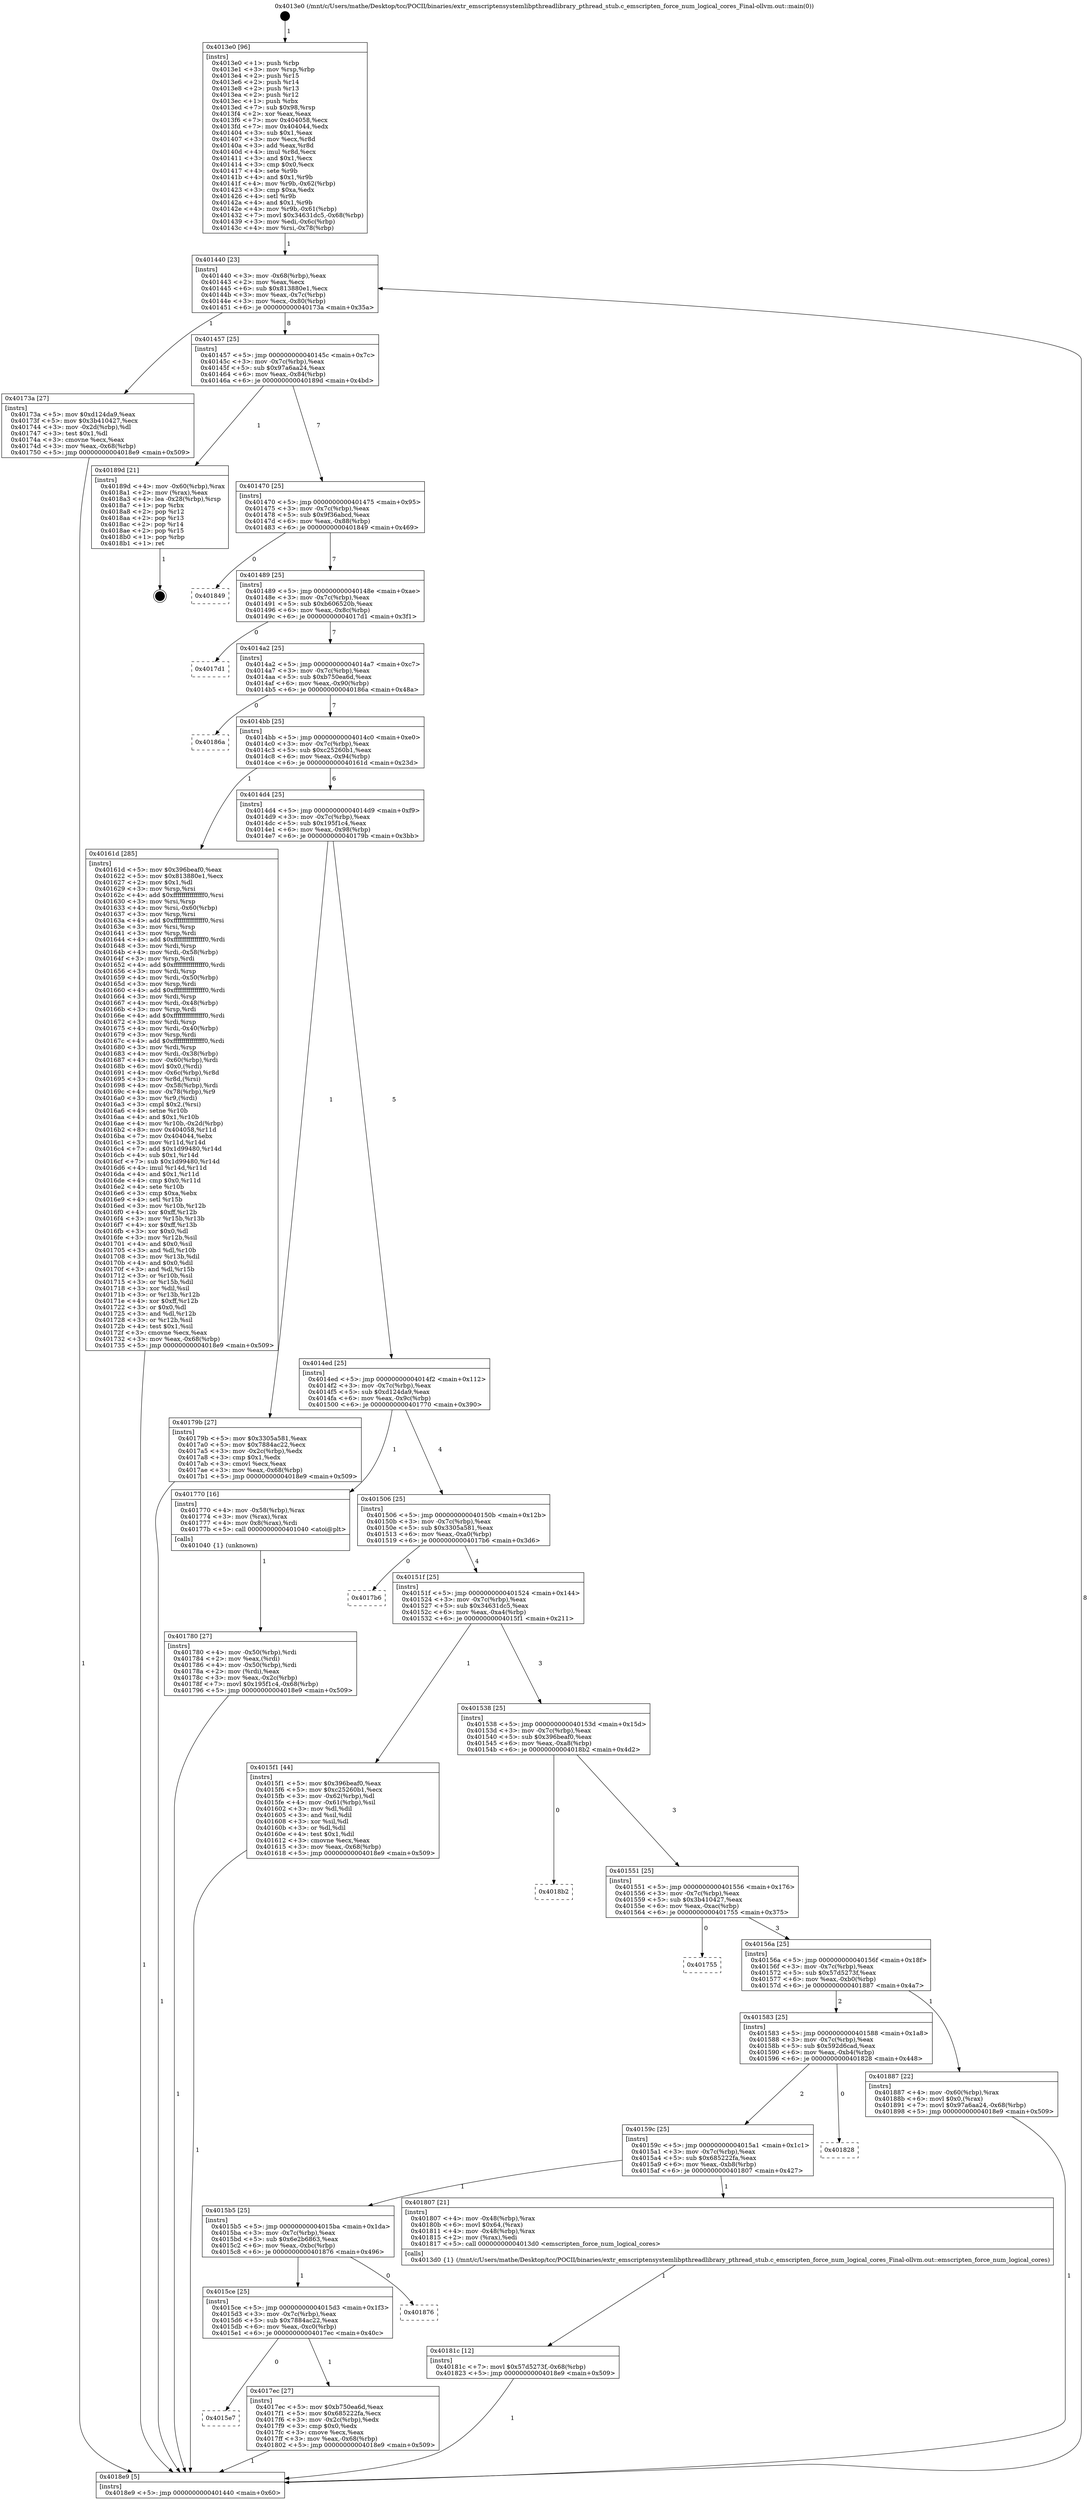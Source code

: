 digraph "0x4013e0" {
  label = "0x4013e0 (/mnt/c/Users/mathe/Desktop/tcc/POCII/binaries/extr_emscriptensystemlibpthreadlibrary_pthread_stub.c_emscripten_force_num_logical_cores_Final-ollvm.out::main(0))"
  labelloc = "t"
  node[shape=record]

  Entry [label="",width=0.3,height=0.3,shape=circle,fillcolor=black,style=filled]
  "0x401440" [label="{
     0x401440 [23]\l
     | [instrs]\l
     &nbsp;&nbsp;0x401440 \<+3\>: mov -0x68(%rbp),%eax\l
     &nbsp;&nbsp;0x401443 \<+2\>: mov %eax,%ecx\l
     &nbsp;&nbsp;0x401445 \<+6\>: sub $0x813880e1,%ecx\l
     &nbsp;&nbsp;0x40144b \<+3\>: mov %eax,-0x7c(%rbp)\l
     &nbsp;&nbsp;0x40144e \<+3\>: mov %ecx,-0x80(%rbp)\l
     &nbsp;&nbsp;0x401451 \<+6\>: je 000000000040173a \<main+0x35a\>\l
  }"]
  "0x40173a" [label="{
     0x40173a [27]\l
     | [instrs]\l
     &nbsp;&nbsp;0x40173a \<+5\>: mov $0xd124da9,%eax\l
     &nbsp;&nbsp;0x40173f \<+5\>: mov $0x3b410427,%ecx\l
     &nbsp;&nbsp;0x401744 \<+3\>: mov -0x2d(%rbp),%dl\l
     &nbsp;&nbsp;0x401747 \<+3\>: test $0x1,%dl\l
     &nbsp;&nbsp;0x40174a \<+3\>: cmovne %ecx,%eax\l
     &nbsp;&nbsp;0x40174d \<+3\>: mov %eax,-0x68(%rbp)\l
     &nbsp;&nbsp;0x401750 \<+5\>: jmp 00000000004018e9 \<main+0x509\>\l
  }"]
  "0x401457" [label="{
     0x401457 [25]\l
     | [instrs]\l
     &nbsp;&nbsp;0x401457 \<+5\>: jmp 000000000040145c \<main+0x7c\>\l
     &nbsp;&nbsp;0x40145c \<+3\>: mov -0x7c(%rbp),%eax\l
     &nbsp;&nbsp;0x40145f \<+5\>: sub $0x97a6aa24,%eax\l
     &nbsp;&nbsp;0x401464 \<+6\>: mov %eax,-0x84(%rbp)\l
     &nbsp;&nbsp;0x40146a \<+6\>: je 000000000040189d \<main+0x4bd\>\l
  }"]
  Exit [label="",width=0.3,height=0.3,shape=circle,fillcolor=black,style=filled,peripheries=2]
  "0x40189d" [label="{
     0x40189d [21]\l
     | [instrs]\l
     &nbsp;&nbsp;0x40189d \<+4\>: mov -0x60(%rbp),%rax\l
     &nbsp;&nbsp;0x4018a1 \<+2\>: mov (%rax),%eax\l
     &nbsp;&nbsp;0x4018a3 \<+4\>: lea -0x28(%rbp),%rsp\l
     &nbsp;&nbsp;0x4018a7 \<+1\>: pop %rbx\l
     &nbsp;&nbsp;0x4018a8 \<+2\>: pop %r12\l
     &nbsp;&nbsp;0x4018aa \<+2\>: pop %r13\l
     &nbsp;&nbsp;0x4018ac \<+2\>: pop %r14\l
     &nbsp;&nbsp;0x4018ae \<+2\>: pop %r15\l
     &nbsp;&nbsp;0x4018b0 \<+1\>: pop %rbp\l
     &nbsp;&nbsp;0x4018b1 \<+1\>: ret\l
  }"]
  "0x401470" [label="{
     0x401470 [25]\l
     | [instrs]\l
     &nbsp;&nbsp;0x401470 \<+5\>: jmp 0000000000401475 \<main+0x95\>\l
     &nbsp;&nbsp;0x401475 \<+3\>: mov -0x7c(%rbp),%eax\l
     &nbsp;&nbsp;0x401478 \<+5\>: sub $0x9f36abcd,%eax\l
     &nbsp;&nbsp;0x40147d \<+6\>: mov %eax,-0x88(%rbp)\l
     &nbsp;&nbsp;0x401483 \<+6\>: je 0000000000401849 \<main+0x469\>\l
  }"]
  "0x40181c" [label="{
     0x40181c [12]\l
     | [instrs]\l
     &nbsp;&nbsp;0x40181c \<+7\>: movl $0x57d5273f,-0x68(%rbp)\l
     &nbsp;&nbsp;0x401823 \<+5\>: jmp 00000000004018e9 \<main+0x509\>\l
  }"]
  "0x401849" [label="{
     0x401849\l
  }", style=dashed]
  "0x401489" [label="{
     0x401489 [25]\l
     | [instrs]\l
     &nbsp;&nbsp;0x401489 \<+5\>: jmp 000000000040148e \<main+0xae\>\l
     &nbsp;&nbsp;0x40148e \<+3\>: mov -0x7c(%rbp),%eax\l
     &nbsp;&nbsp;0x401491 \<+5\>: sub $0xb606520b,%eax\l
     &nbsp;&nbsp;0x401496 \<+6\>: mov %eax,-0x8c(%rbp)\l
     &nbsp;&nbsp;0x40149c \<+6\>: je 00000000004017d1 \<main+0x3f1\>\l
  }"]
  "0x4015e7" [label="{
     0x4015e7\l
  }", style=dashed]
  "0x4017d1" [label="{
     0x4017d1\l
  }", style=dashed]
  "0x4014a2" [label="{
     0x4014a2 [25]\l
     | [instrs]\l
     &nbsp;&nbsp;0x4014a2 \<+5\>: jmp 00000000004014a7 \<main+0xc7\>\l
     &nbsp;&nbsp;0x4014a7 \<+3\>: mov -0x7c(%rbp),%eax\l
     &nbsp;&nbsp;0x4014aa \<+5\>: sub $0xb750ea6d,%eax\l
     &nbsp;&nbsp;0x4014af \<+6\>: mov %eax,-0x90(%rbp)\l
     &nbsp;&nbsp;0x4014b5 \<+6\>: je 000000000040186a \<main+0x48a\>\l
  }"]
  "0x4017ec" [label="{
     0x4017ec [27]\l
     | [instrs]\l
     &nbsp;&nbsp;0x4017ec \<+5\>: mov $0xb750ea6d,%eax\l
     &nbsp;&nbsp;0x4017f1 \<+5\>: mov $0x685222fa,%ecx\l
     &nbsp;&nbsp;0x4017f6 \<+3\>: mov -0x2c(%rbp),%edx\l
     &nbsp;&nbsp;0x4017f9 \<+3\>: cmp $0x0,%edx\l
     &nbsp;&nbsp;0x4017fc \<+3\>: cmove %ecx,%eax\l
     &nbsp;&nbsp;0x4017ff \<+3\>: mov %eax,-0x68(%rbp)\l
     &nbsp;&nbsp;0x401802 \<+5\>: jmp 00000000004018e9 \<main+0x509\>\l
  }"]
  "0x40186a" [label="{
     0x40186a\l
  }", style=dashed]
  "0x4014bb" [label="{
     0x4014bb [25]\l
     | [instrs]\l
     &nbsp;&nbsp;0x4014bb \<+5\>: jmp 00000000004014c0 \<main+0xe0\>\l
     &nbsp;&nbsp;0x4014c0 \<+3\>: mov -0x7c(%rbp),%eax\l
     &nbsp;&nbsp;0x4014c3 \<+5\>: sub $0xc25260b1,%eax\l
     &nbsp;&nbsp;0x4014c8 \<+6\>: mov %eax,-0x94(%rbp)\l
     &nbsp;&nbsp;0x4014ce \<+6\>: je 000000000040161d \<main+0x23d\>\l
  }"]
  "0x4015ce" [label="{
     0x4015ce [25]\l
     | [instrs]\l
     &nbsp;&nbsp;0x4015ce \<+5\>: jmp 00000000004015d3 \<main+0x1f3\>\l
     &nbsp;&nbsp;0x4015d3 \<+3\>: mov -0x7c(%rbp),%eax\l
     &nbsp;&nbsp;0x4015d6 \<+5\>: sub $0x7884ac22,%eax\l
     &nbsp;&nbsp;0x4015db \<+6\>: mov %eax,-0xc0(%rbp)\l
     &nbsp;&nbsp;0x4015e1 \<+6\>: je 00000000004017ec \<main+0x40c\>\l
  }"]
  "0x40161d" [label="{
     0x40161d [285]\l
     | [instrs]\l
     &nbsp;&nbsp;0x40161d \<+5\>: mov $0x396beaf0,%eax\l
     &nbsp;&nbsp;0x401622 \<+5\>: mov $0x813880e1,%ecx\l
     &nbsp;&nbsp;0x401627 \<+2\>: mov $0x1,%dl\l
     &nbsp;&nbsp;0x401629 \<+3\>: mov %rsp,%rsi\l
     &nbsp;&nbsp;0x40162c \<+4\>: add $0xfffffffffffffff0,%rsi\l
     &nbsp;&nbsp;0x401630 \<+3\>: mov %rsi,%rsp\l
     &nbsp;&nbsp;0x401633 \<+4\>: mov %rsi,-0x60(%rbp)\l
     &nbsp;&nbsp;0x401637 \<+3\>: mov %rsp,%rsi\l
     &nbsp;&nbsp;0x40163a \<+4\>: add $0xfffffffffffffff0,%rsi\l
     &nbsp;&nbsp;0x40163e \<+3\>: mov %rsi,%rsp\l
     &nbsp;&nbsp;0x401641 \<+3\>: mov %rsp,%rdi\l
     &nbsp;&nbsp;0x401644 \<+4\>: add $0xfffffffffffffff0,%rdi\l
     &nbsp;&nbsp;0x401648 \<+3\>: mov %rdi,%rsp\l
     &nbsp;&nbsp;0x40164b \<+4\>: mov %rdi,-0x58(%rbp)\l
     &nbsp;&nbsp;0x40164f \<+3\>: mov %rsp,%rdi\l
     &nbsp;&nbsp;0x401652 \<+4\>: add $0xfffffffffffffff0,%rdi\l
     &nbsp;&nbsp;0x401656 \<+3\>: mov %rdi,%rsp\l
     &nbsp;&nbsp;0x401659 \<+4\>: mov %rdi,-0x50(%rbp)\l
     &nbsp;&nbsp;0x40165d \<+3\>: mov %rsp,%rdi\l
     &nbsp;&nbsp;0x401660 \<+4\>: add $0xfffffffffffffff0,%rdi\l
     &nbsp;&nbsp;0x401664 \<+3\>: mov %rdi,%rsp\l
     &nbsp;&nbsp;0x401667 \<+4\>: mov %rdi,-0x48(%rbp)\l
     &nbsp;&nbsp;0x40166b \<+3\>: mov %rsp,%rdi\l
     &nbsp;&nbsp;0x40166e \<+4\>: add $0xfffffffffffffff0,%rdi\l
     &nbsp;&nbsp;0x401672 \<+3\>: mov %rdi,%rsp\l
     &nbsp;&nbsp;0x401675 \<+4\>: mov %rdi,-0x40(%rbp)\l
     &nbsp;&nbsp;0x401679 \<+3\>: mov %rsp,%rdi\l
     &nbsp;&nbsp;0x40167c \<+4\>: add $0xfffffffffffffff0,%rdi\l
     &nbsp;&nbsp;0x401680 \<+3\>: mov %rdi,%rsp\l
     &nbsp;&nbsp;0x401683 \<+4\>: mov %rdi,-0x38(%rbp)\l
     &nbsp;&nbsp;0x401687 \<+4\>: mov -0x60(%rbp),%rdi\l
     &nbsp;&nbsp;0x40168b \<+6\>: movl $0x0,(%rdi)\l
     &nbsp;&nbsp;0x401691 \<+4\>: mov -0x6c(%rbp),%r8d\l
     &nbsp;&nbsp;0x401695 \<+3\>: mov %r8d,(%rsi)\l
     &nbsp;&nbsp;0x401698 \<+4\>: mov -0x58(%rbp),%rdi\l
     &nbsp;&nbsp;0x40169c \<+4\>: mov -0x78(%rbp),%r9\l
     &nbsp;&nbsp;0x4016a0 \<+3\>: mov %r9,(%rdi)\l
     &nbsp;&nbsp;0x4016a3 \<+3\>: cmpl $0x2,(%rsi)\l
     &nbsp;&nbsp;0x4016a6 \<+4\>: setne %r10b\l
     &nbsp;&nbsp;0x4016aa \<+4\>: and $0x1,%r10b\l
     &nbsp;&nbsp;0x4016ae \<+4\>: mov %r10b,-0x2d(%rbp)\l
     &nbsp;&nbsp;0x4016b2 \<+8\>: mov 0x404058,%r11d\l
     &nbsp;&nbsp;0x4016ba \<+7\>: mov 0x404044,%ebx\l
     &nbsp;&nbsp;0x4016c1 \<+3\>: mov %r11d,%r14d\l
     &nbsp;&nbsp;0x4016c4 \<+7\>: add $0x1d99480,%r14d\l
     &nbsp;&nbsp;0x4016cb \<+4\>: sub $0x1,%r14d\l
     &nbsp;&nbsp;0x4016cf \<+7\>: sub $0x1d99480,%r14d\l
     &nbsp;&nbsp;0x4016d6 \<+4\>: imul %r14d,%r11d\l
     &nbsp;&nbsp;0x4016da \<+4\>: and $0x1,%r11d\l
     &nbsp;&nbsp;0x4016de \<+4\>: cmp $0x0,%r11d\l
     &nbsp;&nbsp;0x4016e2 \<+4\>: sete %r10b\l
     &nbsp;&nbsp;0x4016e6 \<+3\>: cmp $0xa,%ebx\l
     &nbsp;&nbsp;0x4016e9 \<+4\>: setl %r15b\l
     &nbsp;&nbsp;0x4016ed \<+3\>: mov %r10b,%r12b\l
     &nbsp;&nbsp;0x4016f0 \<+4\>: xor $0xff,%r12b\l
     &nbsp;&nbsp;0x4016f4 \<+3\>: mov %r15b,%r13b\l
     &nbsp;&nbsp;0x4016f7 \<+4\>: xor $0xff,%r13b\l
     &nbsp;&nbsp;0x4016fb \<+3\>: xor $0x0,%dl\l
     &nbsp;&nbsp;0x4016fe \<+3\>: mov %r12b,%sil\l
     &nbsp;&nbsp;0x401701 \<+4\>: and $0x0,%sil\l
     &nbsp;&nbsp;0x401705 \<+3\>: and %dl,%r10b\l
     &nbsp;&nbsp;0x401708 \<+3\>: mov %r13b,%dil\l
     &nbsp;&nbsp;0x40170b \<+4\>: and $0x0,%dil\l
     &nbsp;&nbsp;0x40170f \<+3\>: and %dl,%r15b\l
     &nbsp;&nbsp;0x401712 \<+3\>: or %r10b,%sil\l
     &nbsp;&nbsp;0x401715 \<+3\>: or %r15b,%dil\l
     &nbsp;&nbsp;0x401718 \<+3\>: xor %dil,%sil\l
     &nbsp;&nbsp;0x40171b \<+3\>: or %r13b,%r12b\l
     &nbsp;&nbsp;0x40171e \<+4\>: xor $0xff,%r12b\l
     &nbsp;&nbsp;0x401722 \<+3\>: or $0x0,%dl\l
     &nbsp;&nbsp;0x401725 \<+3\>: and %dl,%r12b\l
     &nbsp;&nbsp;0x401728 \<+3\>: or %r12b,%sil\l
     &nbsp;&nbsp;0x40172b \<+4\>: test $0x1,%sil\l
     &nbsp;&nbsp;0x40172f \<+3\>: cmovne %ecx,%eax\l
     &nbsp;&nbsp;0x401732 \<+3\>: mov %eax,-0x68(%rbp)\l
     &nbsp;&nbsp;0x401735 \<+5\>: jmp 00000000004018e9 \<main+0x509\>\l
  }"]
  "0x4014d4" [label="{
     0x4014d4 [25]\l
     | [instrs]\l
     &nbsp;&nbsp;0x4014d4 \<+5\>: jmp 00000000004014d9 \<main+0xf9\>\l
     &nbsp;&nbsp;0x4014d9 \<+3\>: mov -0x7c(%rbp),%eax\l
     &nbsp;&nbsp;0x4014dc \<+5\>: sub $0x195f1c4,%eax\l
     &nbsp;&nbsp;0x4014e1 \<+6\>: mov %eax,-0x98(%rbp)\l
     &nbsp;&nbsp;0x4014e7 \<+6\>: je 000000000040179b \<main+0x3bb\>\l
  }"]
  "0x401876" [label="{
     0x401876\l
  }", style=dashed]
  "0x40179b" [label="{
     0x40179b [27]\l
     | [instrs]\l
     &nbsp;&nbsp;0x40179b \<+5\>: mov $0x3305a581,%eax\l
     &nbsp;&nbsp;0x4017a0 \<+5\>: mov $0x7884ac22,%ecx\l
     &nbsp;&nbsp;0x4017a5 \<+3\>: mov -0x2c(%rbp),%edx\l
     &nbsp;&nbsp;0x4017a8 \<+3\>: cmp $0x1,%edx\l
     &nbsp;&nbsp;0x4017ab \<+3\>: cmovl %ecx,%eax\l
     &nbsp;&nbsp;0x4017ae \<+3\>: mov %eax,-0x68(%rbp)\l
     &nbsp;&nbsp;0x4017b1 \<+5\>: jmp 00000000004018e9 \<main+0x509\>\l
  }"]
  "0x4014ed" [label="{
     0x4014ed [25]\l
     | [instrs]\l
     &nbsp;&nbsp;0x4014ed \<+5\>: jmp 00000000004014f2 \<main+0x112\>\l
     &nbsp;&nbsp;0x4014f2 \<+3\>: mov -0x7c(%rbp),%eax\l
     &nbsp;&nbsp;0x4014f5 \<+5\>: sub $0xd124da9,%eax\l
     &nbsp;&nbsp;0x4014fa \<+6\>: mov %eax,-0x9c(%rbp)\l
     &nbsp;&nbsp;0x401500 \<+6\>: je 0000000000401770 \<main+0x390\>\l
  }"]
  "0x4015b5" [label="{
     0x4015b5 [25]\l
     | [instrs]\l
     &nbsp;&nbsp;0x4015b5 \<+5\>: jmp 00000000004015ba \<main+0x1da\>\l
     &nbsp;&nbsp;0x4015ba \<+3\>: mov -0x7c(%rbp),%eax\l
     &nbsp;&nbsp;0x4015bd \<+5\>: sub $0x6e2b6863,%eax\l
     &nbsp;&nbsp;0x4015c2 \<+6\>: mov %eax,-0xbc(%rbp)\l
     &nbsp;&nbsp;0x4015c8 \<+6\>: je 0000000000401876 \<main+0x496\>\l
  }"]
  "0x401770" [label="{
     0x401770 [16]\l
     | [instrs]\l
     &nbsp;&nbsp;0x401770 \<+4\>: mov -0x58(%rbp),%rax\l
     &nbsp;&nbsp;0x401774 \<+3\>: mov (%rax),%rax\l
     &nbsp;&nbsp;0x401777 \<+4\>: mov 0x8(%rax),%rdi\l
     &nbsp;&nbsp;0x40177b \<+5\>: call 0000000000401040 \<atoi@plt\>\l
     | [calls]\l
     &nbsp;&nbsp;0x401040 \{1\} (unknown)\l
  }"]
  "0x401506" [label="{
     0x401506 [25]\l
     | [instrs]\l
     &nbsp;&nbsp;0x401506 \<+5\>: jmp 000000000040150b \<main+0x12b\>\l
     &nbsp;&nbsp;0x40150b \<+3\>: mov -0x7c(%rbp),%eax\l
     &nbsp;&nbsp;0x40150e \<+5\>: sub $0x3305a581,%eax\l
     &nbsp;&nbsp;0x401513 \<+6\>: mov %eax,-0xa0(%rbp)\l
     &nbsp;&nbsp;0x401519 \<+6\>: je 00000000004017b6 \<main+0x3d6\>\l
  }"]
  "0x401807" [label="{
     0x401807 [21]\l
     | [instrs]\l
     &nbsp;&nbsp;0x401807 \<+4\>: mov -0x48(%rbp),%rax\l
     &nbsp;&nbsp;0x40180b \<+6\>: movl $0x64,(%rax)\l
     &nbsp;&nbsp;0x401811 \<+4\>: mov -0x48(%rbp),%rax\l
     &nbsp;&nbsp;0x401815 \<+2\>: mov (%rax),%edi\l
     &nbsp;&nbsp;0x401817 \<+5\>: call 00000000004013d0 \<emscripten_force_num_logical_cores\>\l
     | [calls]\l
     &nbsp;&nbsp;0x4013d0 \{1\} (/mnt/c/Users/mathe/Desktop/tcc/POCII/binaries/extr_emscriptensystemlibpthreadlibrary_pthread_stub.c_emscripten_force_num_logical_cores_Final-ollvm.out::emscripten_force_num_logical_cores)\l
  }"]
  "0x4017b6" [label="{
     0x4017b6\l
  }", style=dashed]
  "0x40151f" [label="{
     0x40151f [25]\l
     | [instrs]\l
     &nbsp;&nbsp;0x40151f \<+5\>: jmp 0000000000401524 \<main+0x144\>\l
     &nbsp;&nbsp;0x401524 \<+3\>: mov -0x7c(%rbp),%eax\l
     &nbsp;&nbsp;0x401527 \<+5\>: sub $0x34631dc5,%eax\l
     &nbsp;&nbsp;0x40152c \<+6\>: mov %eax,-0xa4(%rbp)\l
     &nbsp;&nbsp;0x401532 \<+6\>: je 00000000004015f1 \<main+0x211\>\l
  }"]
  "0x40159c" [label="{
     0x40159c [25]\l
     | [instrs]\l
     &nbsp;&nbsp;0x40159c \<+5\>: jmp 00000000004015a1 \<main+0x1c1\>\l
     &nbsp;&nbsp;0x4015a1 \<+3\>: mov -0x7c(%rbp),%eax\l
     &nbsp;&nbsp;0x4015a4 \<+5\>: sub $0x685222fa,%eax\l
     &nbsp;&nbsp;0x4015a9 \<+6\>: mov %eax,-0xb8(%rbp)\l
     &nbsp;&nbsp;0x4015af \<+6\>: je 0000000000401807 \<main+0x427\>\l
  }"]
  "0x4015f1" [label="{
     0x4015f1 [44]\l
     | [instrs]\l
     &nbsp;&nbsp;0x4015f1 \<+5\>: mov $0x396beaf0,%eax\l
     &nbsp;&nbsp;0x4015f6 \<+5\>: mov $0xc25260b1,%ecx\l
     &nbsp;&nbsp;0x4015fb \<+3\>: mov -0x62(%rbp),%dl\l
     &nbsp;&nbsp;0x4015fe \<+4\>: mov -0x61(%rbp),%sil\l
     &nbsp;&nbsp;0x401602 \<+3\>: mov %dl,%dil\l
     &nbsp;&nbsp;0x401605 \<+3\>: and %sil,%dil\l
     &nbsp;&nbsp;0x401608 \<+3\>: xor %sil,%dl\l
     &nbsp;&nbsp;0x40160b \<+3\>: or %dl,%dil\l
     &nbsp;&nbsp;0x40160e \<+4\>: test $0x1,%dil\l
     &nbsp;&nbsp;0x401612 \<+3\>: cmovne %ecx,%eax\l
     &nbsp;&nbsp;0x401615 \<+3\>: mov %eax,-0x68(%rbp)\l
     &nbsp;&nbsp;0x401618 \<+5\>: jmp 00000000004018e9 \<main+0x509\>\l
  }"]
  "0x401538" [label="{
     0x401538 [25]\l
     | [instrs]\l
     &nbsp;&nbsp;0x401538 \<+5\>: jmp 000000000040153d \<main+0x15d\>\l
     &nbsp;&nbsp;0x40153d \<+3\>: mov -0x7c(%rbp),%eax\l
     &nbsp;&nbsp;0x401540 \<+5\>: sub $0x396beaf0,%eax\l
     &nbsp;&nbsp;0x401545 \<+6\>: mov %eax,-0xa8(%rbp)\l
     &nbsp;&nbsp;0x40154b \<+6\>: je 00000000004018b2 \<main+0x4d2\>\l
  }"]
  "0x4018e9" [label="{
     0x4018e9 [5]\l
     | [instrs]\l
     &nbsp;&nbsp;0x4018e9 \<+5\>: jmp 0000000000401440 \<main+0x60\>\l
  }"]
  "0x4013e0" [label="{
     0x4013e0 [96]\l
     | [instrs]\l
     &nbsp;&nbsp;0x4013e0 \<+1\>: push %rbp\l
     &nbsp;&nbsp;0x4013e1 \<+3\>: mov %rsp,%rbp\l
     &nbsp;&nbsp;0x4013e4 \<+2\>: push %r15\l
     &nbsp;&nbsp;0x4013e6 \<+2\>: push %r14\l
     &nbsp;&nbsp;0x4013e8 \<+2\>: push %r13\l
     &nbsp;&nbsp;0x4013ea \<+2\>: push %r12\l
     &nbsp;&nbsp;0x4013ec \<+1\>: push %rbx\l
     &nbsp;&nbsp;0x4013ed \<+7\>: sub $0x98,%rsp\l
     &nbsp;&nbsp;0x4013f4 \<+2\>: xor %eax,%eax\l
     &nbsp;&nbsp;0x4013f6 \<+7\>: mov 0x404058,%ecx\l
     &nbsp;&nbsp;0x4013fd \<+7\>: mov 0x404044,%edx\l
     &nbsp;&nbsp;0x401404 \<+3\>: sub $0x1,%eax\l
     &nbsp;&nbsp;0x401407 \<+3\>: mov %ecx,%r8d\l
     &nbsp;&nbsp;0x40140a \<+3\>: add %eax,%r8d\l
     &nbsp;&nbsp;0x40140d \<+4\>: imul %r8d,%ecx\l
     &nbsp;&nbsp;0x401411 \<+3\>: and $0x1,%ecx\l
     &nbsp;&nbsp;0x401414 \<+3\>: cmp $0x0,%ecx\l
     &nbsp;&nbsp;0x401417 \<+4\>: sete %r9b\l
     &nbsp;&nbsp;0x40141b \<+4\>: and $0x1,%r9b\l
     &nbsp;&nbsp;0x40141f \<+4\>: mov %r9b,-0x62(%rbp)\l
     &nbsp;&nbsp;0x401423 \<+3\>: cmp $0xa,%edx\l
     &nbsp;&nbsp;0x401426 \<+4\>: setl %r9b\l
     &nbsp;&nbsp;0x40142a \<+4\>: and $0x1,%r9b\l
     &nbsp;&nbsp;0x40142e \<+4\>: mov %r9b,-0x61(%rbp)\l
     &nbsp;&nbsp;0x401432 \<+7\>: movl $0x34631dc5,-0x68(%rbp)\l
     &nbsp;&nbsp;0x401439 \<+3\>: mov %edi,-0x6c(%rbp)\l
     &nbsp;&nbsp;0x40143c \<+4\>: mov %rsi,-0x78(%rbp)\l
  }"]
  "0x401828" [label="{
     0x401828\l
  }", style=dashed]
  "0x401780" [label="{
     0x401780 [27]\l
     | [instrs]\l
     &nbsp;&nbsp;0x401780 \<+4\>: mov -0x50(%rbp),%rdi\l
     &nbsp;&nbsp;0x401784 \<+2\>: mov %eax,(%rdi)\l
     &nbsp;&nbsp;0x401786 \<+4\>: mov -0x50(%rbp),%rdi\l
     &nbsp;&nbsp;0x40178a \<+2\>: mov (%rdi),%eax\l
     &nbsp;&nbsp;0x40178c \<+3\>: mov %eax,-0x2c(%rbp)\l
     &nbsp;&nbsp;0x40178f \<+7\>: movl $0x195f1c4,-0x68(%rbp)\l
     &nbsp;&nbsp;0x401796 \<+5\>: jmp 00000000004018e9 \<main+0x509\>\l
  }"]
  "0x401583" [label="{
     0x401583 [25]\l
     | [instrs]\l
     &nbsp;&nbsp;0x401583 \<+5\>: jmp 0000000000401588 \<main+0x1a8\>\l
     &nbsp;&nbsp;0x401588 \<+3\>: mov -0x7c(%rbp),%eax\l
     &nbsp;&nbsp;0x40158b \<+5\>: sub $0x592d6cad,%eax\l
     &nbsp;&nbsp;0x401590 \<+6\>: mov %eax,-0xb4(%rbp)\l
     &nbsp;&nbsp;0x401596 \<+6\>: je 0000000000401828 \<main+0x448\>\l
  }"]
  "0x4018b2" [label="{
     0x4018b2\l
  }", style=dashed]
  "0x401551" [label="{
     0x401551 [25]\l
     | [instrs]\l
     &nbsp;&nbsp;0x401551 \<+5\>: jmp 0000000000401556 \<main+0x176\>\l
     &nbsp;&nbsp;0x401556 \<+3\>: mov -0x7c(%rbp),%eax\l
     &nbsp;&nbsp;0x401559 \<+5\>: sub $0x3b410427,%eax\l
     &nbsp;&nbsp;0x40155e \<+6\>: mov %eax,-0xac(%rbp)\l
     &nbsp;&nbsp;0x401564 \<+6\>: je 0000000000401755 \<main+0x375\>\l
  }"]
  "0x401887" [label="{
     0x401887 [22]\l
     | [instrs]\l
     &nbsp;&nbsp;0x401887 \<+4\>: mov -0x60(%rbp),%rax\l
     &nbsp;&nbsp;0x40188b \<+6\>: movl $0x0,(%rax)\l
     &nbsp;&nbsp;0x401891 \<+7\>: movl $0x97a6aa24,-0x68(%rbp)\l
     &nbsp;&nbsp;0x401898 \<+5\>: jmp 00000000004018e9 \<main+0x509\>\l
  }"]
  "0x401755" [label="{
     0x401755\l
  }", style=dashed]
  "0x40156a" [label="{
     0x40156a [25]\l
     | [instrs]\l
     &nbsp;&nbsp;0x40156a \<+5\>: jmp 000000000040156f \<main+0x18f\>\l
     &nbsp;&nbsp;0x40156f \<+3\>: mov -0x7c(%rbp),%eax\l
     &nbsp;&nbsp;0x401572 \<+5\>: sub $0x57d5273f,%eax\l
     &nbsp;&nbsp;0x401577 \<+6\>: mov %eax,-0xb0(%rbp)\l
     &nbsp;&nbsp;0x40157d \<+6\>: je 0000000000401887 \<main+0x4a7\>\l
  }"]
  Entry -> "0x4013e0" [label=" 1"]
  "0x401440" -> "0x40173a" [label=" 1"]
  "0x401440" -> "0x401457" [label=" 8"]
  "0x40189d" -> Exit [label=" 1"]
  "0x401457" -> "0x40189d" [label=" 1"]
  "0x401457" -> "0x401470" [label=" 7"]
  "0x401887" -> "0x4018e9" [label=" 1"]
  "0x401470" -> "0x401849" [label=" 0"]
  "0x401470" -> "0x401489" [label=" 7"]
  "0x40181c" -> "0x4018e9" [label=" 1"]
  "0x401489" -> "0x4017d1" [label=" 0"]
  "0x401489" -> "0x4014a2" [label=" 7"]
  "0x401807" -> "0x40181c" [label=" 1"]
  "0x4014a2" -> "0x40186a" [label=" 0"]
  "0x4014a2" -> "0x4014bb" [label=" 7"]
  "0x4017ec" -> "0x4018e9" [label=" 1"]
  "0x4014bb" -> "0x40161d" [label=" 1"]
  "0x4014bb" -> "0x4014d4" [label=" 6"]
  "0x4015ce" -> "0x4017ec" [label=" 1"]
  "0x4014d4" -> "0x40179b" [label=" 1"]
  "0x4014d4" -> "0x4014ed" [label=" 5"]
  "0x4015ce" -> "0x4015e7" [label=" 0"]
  "0x4014ed" -> "0x401770" [label=" 1"]
  "0x4014ed" -> "0x401506" [label=" 4"]
  "0x4015b5" -> "0x401876" [label=" 0"]
  "0x401506" -> "0x4017b6" [label=" 0"]
  "0x401506" -> "0x40151f" [label=" 4"]
  "0x4015b5" -> "0x4015ce" [label=" 1"]
  "0x40151f" -> "0x4015f1" [label=" 1"]
  "0x40151f" -> "0x401538" [label=" 3"]
  "0x4015f1" -> "0x4018e9" [label=" 1"]
  "0x4013e0" -> "0x401440" [label=" 1"]
  "0x4018e9" -> "0x401440" [label=" 8"]
  "0x40159c" -> "0x401807" [label=" 1"]
  "0x40161d" -> "0x4018e9" [label=" 1"]
  "0x40173a" -> "0x4018e9" [label=" 1"]
  "0x401770" -> "0x401780" [label=" 1"]
  "0x401780" -> "0x4018e9" [label=" 1"]
  "0x40179b" -> "0x4018e9" [label=" 1"]
  "0x40159c" -> "0x4015b5" [label=" 1"]
  "0x401538" -> "0x4018b2" [label=" 0"]
  "0x401538" -> "0x401551" [label=" 3"]
  "0x401583" -> "0x401828" [label=" 0"]
  "0x401551" -> "0x401755" [label=" 0"]
  "0x401551" -> "0x40156a" [label=" 3"]
  "0x401583" -> "0x40159c" [label=" 2"]
  "0x40156a" -> "0x401887" [label=" 1"]
  "0x40156a" -> "0x401583" [label=" 2"]
}
